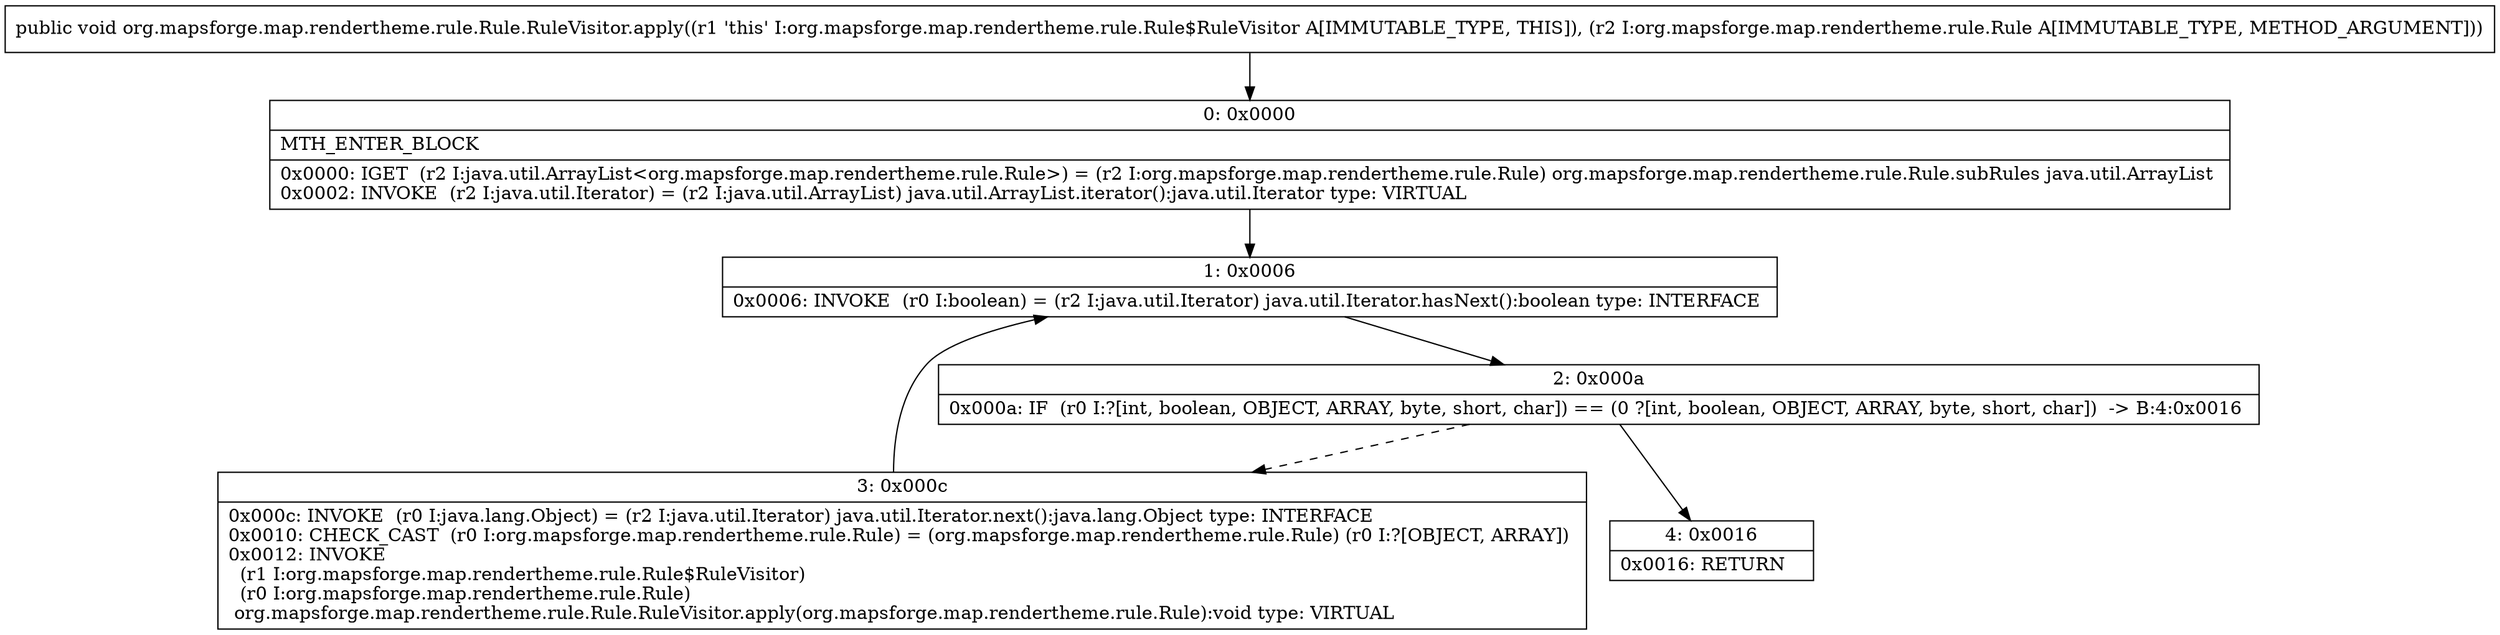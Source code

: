 digraph "CFG fororg.mapsforge.map.rendertheme.rule.Rule.RuleVisitor.apply(Lorg\/mapsforge\/map\/rendertheme\/rule\/Rule;)V" {
Node_0 [shape=record,label="{0\:\ 0x0000|MTH_ENTER_BLOCK\l|0x0000: IGET  (r2 I:java.util.ArrayList\<org.mapsforge.map.rendertheme.rule.Rule\>) = (r2 I:org.mapsforge.map.rendertheme.rule.Rule) org.mapsforge.map.rendertheme.rule.Rule.subRules java.util.ArrayList \l0x0002: INVOKE  (r2 I:java.util.Iterator) = (r2 I:java.util.ArrayList) java.util.ArrayList.iterator():java.util.Iterator type: VIRTUAL \l}"];
Node_1 [shape=record,label="{1\:\ 0x0006|0x0006: INVOKE  (r0 I:boolean) = (r2 I:java.util.Iterator) java.util.Iterator.hasNext():boolean type: INTERFACE \l}"];
Node_2 [shape=record,label="{2\:\ 0x000a|0x000a: IF  (r0 I:?[int, boolean, OBJECT, ARRAY, byte, short, char]) == (0 ?[int, boolean, OBJECT, ARRAY, byte, short, char])  \-\> B:4:0x0016 \l}"];
Node_3 [shape=record,label="{3\:\ 0x000c|0x000c: INVOKE  (r0 I:java.lang.Object) = (r2 I:java.util.Iterator) java.util.Iterator.next():java.lang.Object type: INTERFACE \l0x0010: CHECK_CAST  (r0 I:org.mapsforge.map.rendertheme.rule.Rule) = (org.mapsforge.map.rendertheme.rule.Rule) (r0 I:?[OBJECT, ARRAY]) \l0x0012: INVOKE  \l  (r1 I:org.mapsforge.map.rendertheme.rule.Rule$RuleVisitor)\l  (r0 I:org.mapsforge.map.rendertheme.rule.Rule)\l org.mapsforge.map.rendertheme.rule.Rule.RuleVisitor.apply(org.mapsforge.map.rendertheme.rule.Rule):void type: VIRTUAL \l}"];
Node_4 [shape=record,label="{4\:\ 0x0016|0x0016: RETURN   \l}"];
MethodNode[shape=record,label="{public void org.mapsforge.map.rendertheme.rule.Rule.RuleVisitor.apply((r1 'this' I:org.mapsforge.map.rendertheme.rule.Rule$RuleVisitor A[IMMUTABLE_TYPE, THIS]), (r2 I:org.mapsforge.map.rendertheme.rule.Rule A[IMMUTABLE_TYPE, METHOD_ARGUMENT])) }"];
MethodNode -> Node_0;
Node_0 -> Node_1;
Node_1 -> Node_2;
Node_2 -> Node_3[style=dashed];
Node_2 -> Node_4;
Node_3 -> Node_1;
}

